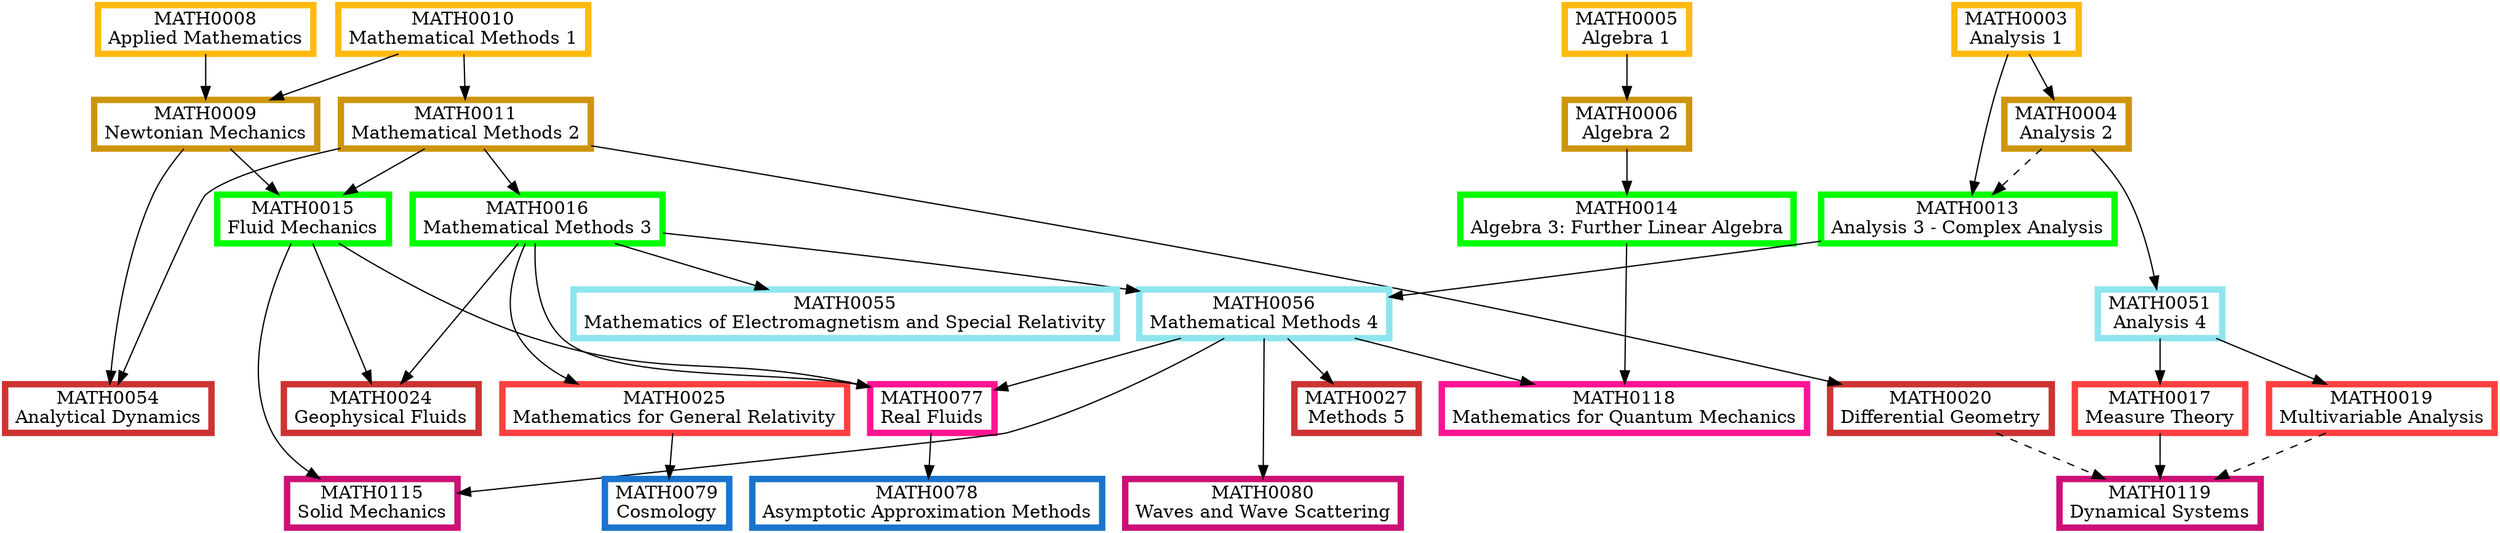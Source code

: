 digraph {
	node [fillcolor=white penwidth=5 shape=box style="filled,bold"]
	subgraph "1.0 1" {
		rank=same
		MATH0008 [label="MATH0008
Applied Mathematics" color=darkgoldenrod1 href="https://www.ucl.ac.uk/maths/sites/maths/files/math0008.pdf" tooltip="Year 1, term 1"]
		MATH0005 [label="MATH0005
Algebra 1" color=darkgoldenrod1 href="https://www.ucl.ac.uk/maths/sites/maths/files/math0005.pdf" tooltip="Year 1, term 1"]
		MATH0003 [label="MATH0003
Analysis 1" color=darkgoldenrod1 href="https://www.ucl.ac.uk/maths/sites/maths/files/math0003.pdf" tooltip="Year 1, term 1"]
		MATH0010 [label="MATH0010
Mathematical Methods 1" color=darkgoldenrod1 href="https://www.ucl.ac.uk/maths/sites/maths/files/math0010.pdf" tooltip="Year 1, term 1"]
	}
	MATH0005 -> MATH0006
	MATH0010 -> MATH0011
	MATH0008 -> MATH0009
	MATH0010 -> MATH0009
	MATH0003 -> MATH0004
	subgraph "1.0 2" {
		rank=same
		MATH0006 [label="MATH0006
Algebra 2" color=darkgoldenrod3 href="https://www.ucl.ac.uk/maths/sites/maths/files/math0006.pdf" tooltip="Year 1, term 2"]
		MATH0011 [label="MATH0011
Mathematical Methods 2" color=darkgoldenrod3 href="https://www.ucl.ac.uk/maths/sites/maths/files/math0011_2.pdf" tooltip="Year 1, term 2"]
		MATH0009 [label="MATH0009
Newtonian Mechanics" color=darkgoldenrod3 href="https://www.ucl.ac.uk/maths/sites/maths/files/math0009.pdf" tooltip="Year 1, term 2"]
		MATH0004 [label="MATH0004
Analysis 2" color=darkgoldenrod3 href="https://www.ucl.ac.uk/maths/sites/maths/files/math0004.pdf" tooltip="Year 1, term 2"]
	}
	MATH0011 -> MATH0016
	MATH0011 -> MATH0015
	MATH0009 -> MATH0015
	MATH0006 -> MATH0014
	MATH0003 -> MATH0013
	MATH0004 -> MATH0013 [style=dashed]
	subgraph "2 1" {
		rank=same
		MATH0016 [label="MATH0016
Mathematical Methods 3" color=green1 href="https://www.ucl.ac.uk/maths/sites/maths/files/math0016.pdf" tooltip="Year 2, term 1"]
		MATH0015 [label="MATH0015
Fluid Mechanics" color=green1 href="https://www.ucl.ac.uk/maths/sites/maths/files/math0015.pdf" tooltip="Year 2, term 1"]
		MATH0014 [label="MATH0014
Algebra 3: Further Linear Algebra" color=green1 href="https://www.ucl.ac.uk/maths/sites/maths/files/math0014.pdf" tooltip="Year 2, term 1"]
		MATH0013 [label="MATH0013
Analysis 3 - Complex Analysis" color=green1 href="https://www.ucl.ac.uk/maths/sites/maths/files/math0013.pdf" tooltip="Year 2, term 1"]
	}
	MATH0013 -> MATH0056
	MATH0016 -> MATH0056
	MATH0004 -> MATH0051
	MATH0016 -> MATH0055
	subgraph "2.5 2" {
		rank=same
		MATH0056 [label="MATH0056
Mathematical Methods 4" color=cadetblue2 href="https://www.ucl.ac.uk/maths/sites/maths/files/math0056.pdf" tooltip="Year 2 or 3, term 2"]
		MATH0051 [label="MATH0051
Analysis 4" color=cadetblue2 href="https://www.ucl.ac.uk/maths/sites/maths/files/math0051.pdf" tooltip="Year 2 or 3, term 2"]
		MATH0055 [label="MATH0055
Mathematics of Electromagnetism and Special Relativity" color=cadetblue2 href="https://www.ucl.ac.uk/maths/sites/maths/files/math0055_3.pdf" tooltip="Year 2 or 3, term 2"]
	}
	MATH0051 -> MATH0017
	MATH0051 -> MATH0019
	MATH0016 -> MATH0025
	subgraph "3.0 1" {
		rank=same
		MATH0017 [label="MATH0017
Measure Theory" color=brown1 href="https://www.ucl.ac.uk/maths/sites/maths/files/math0017.pdf" tooltip="Year 3, term 1"]
		MATH0019 [label="MATH0019
Multivariable Analysis" color=brown1 href="https://www.ucl.ac.uk/maths/sites/maths/files/math0019.pdf" tooltip="Year 3, term 1"]
		MATH0025 [label="MATH0025
Mathematics for General Relativity" color=brown1 href="https://www.ucl.ac.uk/maths/sites/maths/files/math0025.pdf" tooltip="Year 3, term 1"]
	}
	MATH0011 -> MATH0020
	MATH0015 -> MATH0024
	MATH0016 -> MATH0024
	MATH0011 -> MATH0054
	MATH0009 -> MATH0054
	MATH0056 -> MATH0027
	subgraph "3.0 2" {
		rank=same
		MATH0020 [label="MATH0020
Differential Geometry" color=brown3 href="https://www.ucl.ac.uk/maths/sites/maths/files/math0020.pdf" tooltip="Year 3, term 2"]
		MATH0024 [label="MATH0024
Geophysical Fluids" color=brown3 href="https://www.ucl.ac.uk/maths/sites/maths/files/math0024.pdf" tooltip="Year 3, term 2"]
		MATH0054 [label="MATH0054
Analytical Dynamics" color=brown3 href="https://www.ucl.ac.uk/maths/sites/maths/files/math0054.pdf" tooltip="Year 3, term 2"]
		MATH0027 [label="MATH0027
Methods 5" color=brown3 href="https://www.ucl.ac.uk/maths/sites/maths/files/math0027.pdf" tooltip="Year 3, term 2"]
	}
	MATH0015 -> MATH0077
	MATH0016 -> MATH0077
	MATH0056 -> MATH0077
	MATH0056 -> MATH0118
	MATH0014 -> MATH0118
	subgraph "3.5 1" {
		rank=same
		MATH0077 [label="MATH0077
Real Fluids" color=deeppink1 href="https://www.ucl.ac.uk/maths/sites/maths/files/math0077.pdf" tooltip="Year 3 or 4, term 1"]
		MATH0118 [label="MATH0118
Mathematics for Quantum Mechanics" color=deeppink1 href="https://www.ucl.ac.uk/maths/sites/maths/files/math0118.pdf" tooltip="Year 3 or 4, term 1"]
	}
	MATH0017 -> MATH0119
	MATH0019 -> MATH0119 [style=dashed]
	MATH0020 -> MATH0119 [style=dashed]
	MATH0056 -> MATH0080
	MATH0015 -> MATH0115
	MATH0056 -> MATH0115
	subgraph "3.5 2" {
		rank=same
		MATH0119 [label="MATH0119
Dynamical Systems" color=deeppink3 href="https://www.ucl.ac.uk/maths/sites/maths/files/math0119.pdf" tooltip="Year 3 or 4, term 2"]
		MATH0080 [label="MATH0080
Waves and Wave Scattering" color=deeppink3 href="https://www.ucl.ac.uk/maths/sites/maths/files/math0080.pdf" tooltip="Year 3 or 4, term 2"]
		MATH0115 [label="MATH0115
Solid Mechanics" color=deeppink3 href="https://www.ucl.ac.uk/maths/sites/maths/files/math0115_syllabus.pdf" tooltip="Year 3 or 4, term 2"]
	}
	MATH0077 -> MATH0078
	MATH0025 -> MATH0079
	subgraph "4.0 2" {
		rank=same
		MATH0078 [label="MATH0078
Asymptotic Approximation Methods" color=dodgerblue3 href="https://www.ucl.ac.uk/maths/sites/maths/files/math0078.pdf" tooltip="Year 4, term 2"]
		MATH0079 [label="MATH0079
Cosmology" color=dodgerblue3 href="https://www.ucl.ac.uk/maths/sites/maths/files/math0079.pdf" tooltip="Year 4, term 2"]
	}
}
